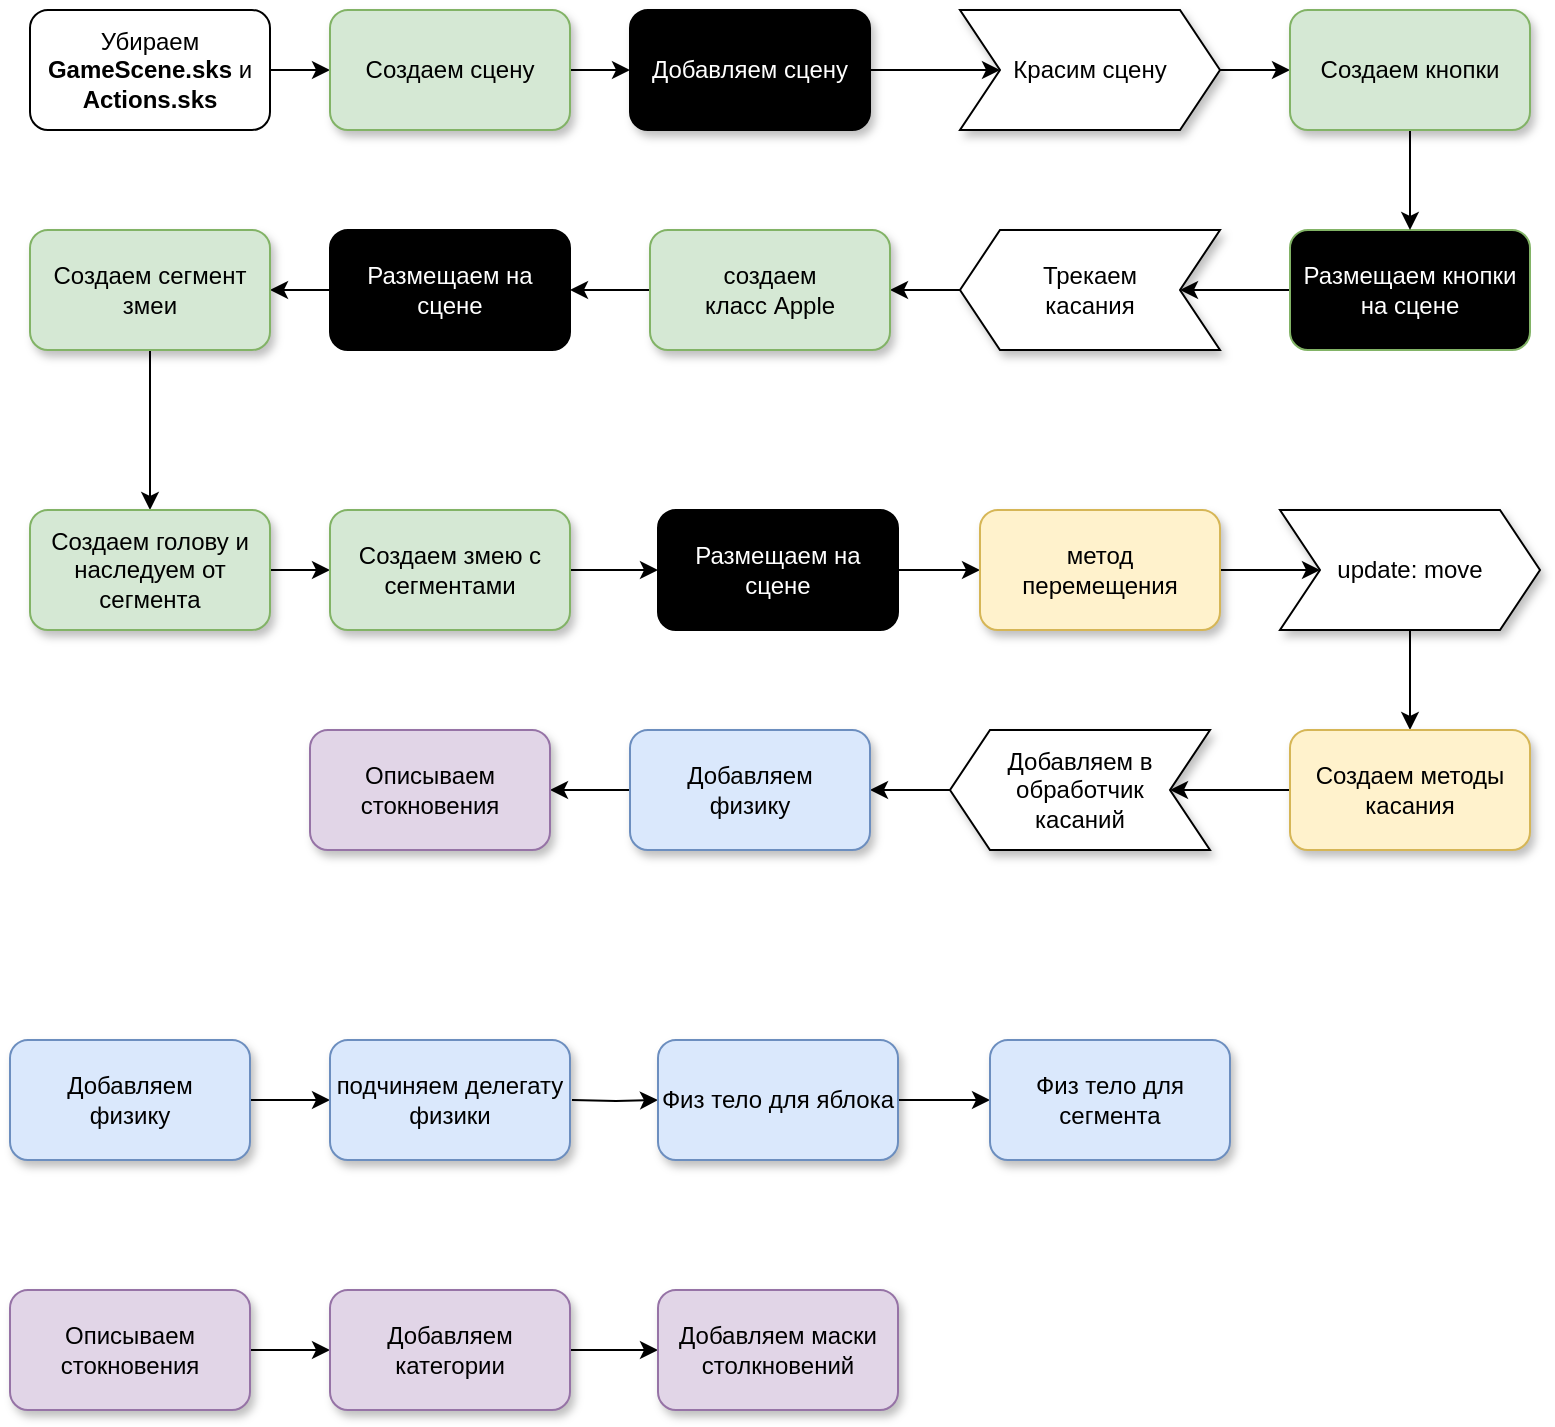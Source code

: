 <mxfile version="13.5.9" type="github">
  <diagram id="rtUFhnHfVkmdgCKiVbLg" name="Snake">
    <mxGraphModel dx="980" dy="667" grid="1" gridSize="10" guides="1" tooltips="1" connect="1" arrows="1" fold="1" page="1" pageScale="1" pageWidth="827" pageHeight="1169" math="0" shadow="0">
      <root>
        <mxCell id="0" />
        <mxCell id="1" parent="0" />
        <mxCell id="FlKFB4eoCFlWuuvvBIy5-28" style="edgeStyle=orthogonalEdgeStyle;rounded=0;orthogonalLoop=1;jettySize=auto;html=1;exitX=1;exitY=0.5;exitDx=0;exitDy=0;entryX=0;entryY=0.5;entryDx=0;entryDy=0;fontColor=#000000;" parent="1" source="FlKFB4eoCFlWuuvvBIy5-1" target="FlKFB4eoCFlWuuvvBIy5-26" edge="1">
          <mxGeometry relative="1" as="geometry" />
        </mxCell>
        <mxCell id="FlKFB4eoCFlWuuvvBIy5-1" value="Убираем &lt;span style=&quot;font-weight: 600&quot;&gt;GameScene.sks&lt;/span&gt; и &lt;span style=&quot;font-weight: 600&quot;&gt;Actions.sks&lt;/span&gt;" style="rounded=1;whiteSpace=wrap;html=1;" parent="1" vertex="1">
          <mxGeometry x="40" y="40" width="120" height="60" as="geometry" />
        </mxCell>
        <mxCell id="FlKFB4eoCFlWuuvvBIy5-6" value="" style="edgeStyle=orthogonalEdgeStyle;rounded=0;orthogonalLoop=1;jettySize=auto;html=1;entryX=0;entryY=0.5;entryDx=0;entryDy=0;" parent="1" source="FlKFB4eoCFlWuuvvBIy5-3" target="FlKFB4eoCFlWuuvvBIy5-20" edge="1">
          <mxGeometry relative="1" as="geometry">
            <mxPoint x="340" y="70.067" as="targetPoint" />
          </mxGeometry>
        </mxCell>
        <mxCell id="FlKFB4eoCFlWuuvvBIy5-3" value="Добавляем сцену" style="whiteSpace=wrap;html=1;rounded=1;fillColor=#000000;fontColor=#FFFFFF;sketch=0;shadow=1;" parent="1" vertex="1">
          <mxGeometry x="340" y="40" width="120" height="60" as="geometry" />
        </mxCell>
        <mxCell id="FlKFB4eoCFlWuuvvBIy5-16" value="" style="edgeStyle=orthogonalEdgeStyle;rounded=0;orthogonalLoop=1;jettySize=auto;html=1;fontColor=#FFFFFF;exitX=1;exitY=0.5;exitDx=0;exitDy=0;" parent="1" source="FlKFB4eoCFlWuuvvBIy5-20" target="FlKFB4eoCFlWuuvvBIy5-15" edge="1">
          <mxGeometry relative="1" as="geometry">
            <mxPoint x="460" y="70" as="sourcePoint" />
          </mxGeometry>
        </mxCell>
        <mxCell id="FlKFB4eoCFlWuuvvBIy5-24" style="edgeStyle=orthogonalEdgeStyle;rounded=0;orthogonalLoop=1;jettySize=auto;html=1;entryX=0;entryY=0.5;entryDx=0;entryDy=0;fontColor=#000000;" parent="1" source="FlKFB4eoCFlWuuvvBIy5-7" target="FlKFB4eoCFlWuuvvBIy5-23" edge="1">
          <mxGeometry relative="1" as="geometry">
            <Array as="points">
              <mxPoint x="730" y="190" />
            </Array>
          </mxGeometry>
        </mxCell>
        <mxCell id="FlKFB4eoCFlWuuvvBIy5-7" value="Размещаем кнопки на сцене" style="whiteSpace=wrap;html=1;rounded=1;strokeColor=#82b366;fontColor=#FFFFFF;fillColor=#000000;" parent="1" vertex="1">
          <mxGeometry x="670" y="150" width="120" height="60" as="geometry" />
        </mxCell>
        <mxCell id="FlKFB4eoCFlWuuvvBIy5-12" value="" style="edgeStyle=orthogonalEdgeStyle;rounded=0;orthogonalLoop=1;jettySize=auto;html=1;exitX=0;exitY=0.5;exitDx=0;exitDy=0;" parent="1" source="FlKFB4eoCFlWuuvvBIy5-23" target="FlKFB4eoCFlWuuvvBIy5-11" edge="1">
          <mxGeometry relative="1" as="geometry">
            <mxPoint x="520" y="190" as="sourcePoint" />
          </mxGeometry>
        </mxCell>
        <mxCell id="FlKFB4eoCFlWuuvvBIy5-14" value="" style="edgeStyle=orthogonalEdgeStyle;rounded=0;orthogonalLoop=1;jettySize=auto;html=1;" parent="1" source="FlKFB4eoCFlWuuvvBIy5-11" target="FlKFB4eoCFlWuuvvBIy5-13" edge="1">
          <mxGeometry relative="1" as="geometry" />
        </mxCell>
        <mxCell id="FlKFB4eoCFlWuuvvBIy5-11" value="&lt;div&gt;создаем &lt;br&gt;&lt;/div&gt;&lt;div&gt;класс Apple&lt;/div&gt;" style="whiteSpace=wrap;html=1;rounded=1;fillColor=#d5e8d4;strokeColor=#82b366;shadow=1;" parent="1" vertex="1">
          <mxGeometry x="350" y="150" width="120" height="60" as="geometry" />
        </mxCell>
        <mxCell id="FlKFB4eoCFlWuuvvBIy5-19" value="" style="edgeStyle=orthogonalEdgeStyle;rounded=0;orthogonalLoop=1;jettySize=auto;html=1;fontColor=#FFFFFF;" parent="1" source="FlKFB4eoCFlWuuvvBIy5-13" target="FlKFB4eoCFlWuuvvBIy5-18" edge="1">
          <mxGeometry relative="1" as="geometry" />
        </mxCell>
        <mxCell id="FlKFB4eoCFlWuuvvBIy5-13" value="Размещаем на сцене" style="whiteSpace=wrap;html=1;rounded=1;fillColor=#000000;fontColor=#FFFFFF;" parent="1" vertex="1">
          <mxGeometry x="190" y="150" width="120" height="60" as="geometry" />
        </mxCell>
        <mxCell id="FlKFB4eoCFlWuuvvBIy5-17" style="edgeStyle=orthogonalEdgeStyle;rounded=0;orthogonalLoop=1;jettySize=auto;html=1;fontColor=#FFFFFF;" parent="1" source="FlKFB4eoCFlWuuvvBIy5-15" target="FlKFB4eoCFlWuuvvBIy5-7" edge="1">
          <mxGeometry relative="1" as="geometry" />
        </mxCell>
        <mxCell id="FlKFB4eoCFlWuuvvBIy5-15" value="Создаем кнопки" style="whiteSpace=wrap;html=1;rounded=1;strokeColor=#82b366;fillColor=#d5e8d4;shadow=1;" parent="1" vertex="1">
          <mxGeometry x="670" y="40" width="120" height="60" as="geometry" />
        </mxCell>
        <mxCell id="sQ0nPkpXrDJ02ECzJhpP-2" value="" style="edgeStyle=orthogonalEdgeStyle;rounded=0;orthogonalLoop=1;jettySize=auto;html=1;" edge="1" parent="1" source="FlKFB4eoCFlWuuvvBIy5-18" target="sQ0nPkpXrDJ02ECzJhpP-1">
          <mxGeometry relative="1" as="geometry" />
        </mxCell>
        <mxCell id="FlKFB4eoCFlWuuvvBIy5-18" value="Создаем сегмент змеи" style="whiteSpace=wrap;html=1;rounded=1;fillColor=#d5e8d4;strokeColor=#82b366;shadow=1;" parent="1" vertex="1">
          <mxGeometry x="40" y="150" width="120" height="60" as="geometry" />
        </mxCell>
        <mxCell id="FlKFB4eoCFlWuuvvBIy5-20" value="Красим сцену" style="shape=step;perimeter=stepPerimeter;whiteSpace=wrap;html=1;fixedSize=1;shadow=1;sketch=0;fillColor=#FFFFFF;" parent="1" vertex="1">
          <mxGeometry x="505" y="40" width="130" height="60" as="geometry" />
        </mxCell>
        <mxCell id="FlKFB4eoCFlWuuvvBIy5-23" value="&lt;div&gt;Трекаем &lt;br&gt;&lt;/div&gt;&lt;div&gt;касания&lt;/div&gt;" style="shape=step;perimeter=stepPerimeter;whiteSpace=wrap;html=1;fixedSize=1;shadow=1;sketch=0;fillColor=#FFFFFF;direction=west;align=center;" parent="1" vertex="1">
          <mxGeometry x="505" y="150" width="130" height="60" as="geometry" />
        </mxCell>
        <mxCell id="FlKFB4eoCFlWuuvvBIy5-29" style="edgeStyle=orthogonalEdgeStyle;rounded=0;orthogonalLoop=1;jettySize=auto;html=1;exitX=1;exitY=0.5;exitDx=0;exitDy=0;entryX=0;entryY=0.5;entryDx=0;entryDy=0;fontColor=#000000;" parent="1" source="FlKFB4eoCFlWuuvvBIy5-26" target="FlKFB4eoCFlWuuvvBIy5-3" edge="1">
          <mxGeometry relative="1" as="geometry" />
        </mxCell>
        <mxCell id="FlKFB4eoCFlWuuvvBIy5-26" value="Создаем сцену" style="whiteSpace=wrap;html=1;rounded=1;fillColor=#d5e8d4;strokeColor=#82b366;shadow=1;" parent="1" vertex="1">
          <mxGeometry x="190" y="40" width="120" height="60" as="geometry" />
        </mxCell>
        <mxCell id="sQ0nPkpXrDJ02ECzJhpP-4" value="" style="edgeStyle=orthogonalEdgeStyle;rounded=0;orthogonalLoop=1;jettySize=auto;html=1;" edge="1" parent="1" source="sQ0nPkpXrDJ02ECzJhpP-1" target="sQ0nPkpXrDJ02ECzJhpP-3">
          <mxGeometry relative="1" as="geometry" />
        </mxCell>
        <mxCell id="sQ0nPkpXrDJ02ECzJhpP-1" value="Создаем голову и наследуем от сегмента" style="whiteSpace=wrap;html=1;rounded=1;shadow=1;strokeColor=#82b366;fillColor=#d5e8d4;" vertex="1" parent="1">
          <mxGeometry x="40" y="290" width="120" height="60" as="geometry" />
        </mxCell>
        <mxCell id="sQ0nPkpXrDJ02ECzJhpP-8" style="edgeStyle=orthogonalEdgeStyle;rounded=0;orthogonalLoop=1;jettySize=auto;html=1;exitX=1;exitY=0.5;exitDx=0;exitDy=0;entryX=0;entryY=0.5;entryDx=0;entryDy=0;" edge="1" parent="1" source="sQ0nPkpXrDJ02ECzJhpP-3" target="sQ0nPkpXrDJ02ECzJhpP-7">
          <mxGeometry relative="1" as="geometry" />
        </mxCell>
        <mxCell id="sQ0nPkpXrDJ02ECzJhpP-3" value="Создаем змею с сегментами" style="whiteSpace=wrap;html=1;rounded=1;shadow=1;strokeColor=#82b366;fillColor=#d5e8d4;" vertex="1" parent="1">
          <mxGeometry x="190" y="290" width="120" height="60" as="geometry" />
        </mxCell>
        <mxCell id="sQ0nPkpXrDJ02ECzJhpP-10" value="" style="edgeStyle=orthogonalEdgeStyle;rounded=0;orthogonalLoop=1;jettySize=auto;html=1;entryX=0;entryY=0.5;entryDx=0;entryDy=0;" edge="1" parent="1" source="sQ0nPkpXrDJ02ECzJhpP-7" target="sQ0nPkpXrDJ02ECzJhpP-15">
          <mxGeometry relative="1" as="geometry">
            <mxPoint x="525" y="320" as="targetPoint" />
          </mxGeometry>
        </mxCell>
        <mxCell id="sQ0nPkpXrDJ02ECzJhpP-7" value="Размещаем на сцене" style="whiteSpace=wrap;html=1;rounded=1;fillColor=#000000;fontColor=#FFFFFF;" vertex="1" parent="1">
          <mxGeometry x="354" y="290" width="120" height="60" as="geometry" />
        </mxCell>
        <mxCell id="sQ0nPkpXrDJ02ECzJhpP-12" value="" style="edgeStyle=orthogonalEdgeStyle;rounded=0;orthogonalLoop=1;jettySize=auto;html=1;exitX=1;exitY=0.5;exitDx=0;exitDy=0;" edge="1" parent="1" source="sQ0nPkpXrDJ02ECzJhpP-15" target="sQ0nPkpXrDJ02ECzJhpP-11">
          <mxGeometry relative="1" as="geometry">
            <mxPoint x="635" y="320" as="sourcePoint" />
          </mxGeometry>
        </mxCell>
        <mxCell id="sQ0nPkpXrDJ02ECzJhpP-14" value="" style="edgeStyle=orthogonalEdgeStyle;rounded=0;orthogonalLoop=1;jettySize=auto;html=1;" edge="1" parent="1" source="sQ0nPkpXrDJ02ECzJhpP-11" target="sQ0nPkpXrDJ02ECzJhpP-13">
          <mxGeometry relative="1" as="geometry" />
        </mxCell>
        <mxCell id="sQ0nPkpXrDJ02ECzJhpP-11" value="update: move" style="shape=step;perimeter=stepPerimeter;whiteSpace=wrap;html=1;fixedSize=1;shadow=1;sketch=0;fillColor=#FFFFFF;" vertex="1" parent="1">
          <mxGeometry x="665" y="290" width="130" height="60" as="geometry" />
        </mxCell>
        <mxCell id="sQ0nPkpXrDJ02ECzJhpP-17" value="" style="edgeStyle=orthogonalEdgeStyle;rounded=0;orthogonalLoop=1;jettySize=auto;html=1;" edge="1" parent="1" source="sQ0nPkpXrDJ02ECzJhpP-13" target="sQ0nPkpXrDJ02ECzJhpP-16">
          <mxGeometry relative="1" as="geometry" />
        </mxCell>
        <mxCell id="sQ0nPkpXrDJ02ECzJhpP-13" value="Создаем методы касания" style="whiteSpace=wrap;html=1;rounded=1;shadow=1;strokeColor=#d6b656;fillColor=#fff2cc;" vertex="1" parent="1">
          <mxGeometry x="670" y="400" width="120" height="60" as="geometry" />
        </mxCell>
        <mxCell id="sQ0nPkpXrDJ02ECzJhpP-15" value="&lt;div&gt;метод&lt;/div&gt;&lt;div&gt; перемещения&lt;/div&gt;" style="whiteSpace=wrap;html=1;rounded=1;shadow=1;strokeColor=#d6b656;fillColor=#fff2cc;" vertex="1" parent="1">
          <mxGeometry x="515" y="290" width="120" height="60" as="geometry" />
        </mxCell>
        <mxCell id="sQ0nPkpXrDJ02ECzJhpP-19" value="" style="edgeStyle=orthogonalEdgeStyle;rounded=0;orthogonalLoop=1;jettySize=auto;html=1;" edge="1" parent="1" source="sQ0nPkpXrDJ02ECzJhpP-16" target="sQ0nPkpXrDJ02ECzJhpP-18">
          <mxGeometry relative="1" as="geometry" />
        </mxCell>
        <mxCell id="sQ0nPkpXrDJ02ECzJhpP-16" value="&lt;div&gt;Добавляем в обработчик&lt;/div&gt;&lt;div&gt; касаний&lt;/div&gt;" style="shape=step;perimeter=stepPerimeter;whiteSpace=wrap;html=1;fixedSize=1;shadow=1;sketch=0;fillColor=#FFFFFF;direction=west;align=center;" vertex="1" parent="1">
          <mxGeometry x="500" y="400" width="130" height="60" as="geometry" />
        </mxCell>
        <mxCell id="sQ0nPkpXrDJ02ECzJhpP-28" value="" style="edgeStyle=orthogonalEdgeStyle;rounded=0;orthogonalLoop=1;jettySize=auto;html=1;" edge="1" parent="1" source="sQ0nPkpXrDJ02ECzJhpP-18" target="sQ0nPkpXrDJ02ECzJhpP-27">
          <mxGeometry relative="1" as="geometry" />
        </mxCell>
        <mxCell id="sQ0nPkpXrDJ02ECzJhpP-18" value="&lt;div&gt;Добавляем &lt;br&gt;&lt;/div&gt;&lt;div&gt;физику&lt;br&gt;&lt;/div&gt;" style="whiteSpace=wrap;html=1;rounded=1;shadow=1;strokeColor=#6c8ebf;fillColor=#dae8fc;" vertex="1" parent="1">
          <mxGeometry x="340" y="400" width="120" height="60" as="geometry" />
        </mxCell>
        <mxCell id="sQ0nPkpXrDJ02ECzJhpP-22" value="" style="edgeStyle=orthogonalEdgeStyle;rounded=0;orthogonalLoop=1;jettySize=auto;html=1;" edge="1" parent="1" source="sQ0nPkpXrDJ02ECzJhpP-20" target="sQ0nPkpXrDJ02ECzJhpP-21">
          <mxGeometry relative="1" as="geometry" />
        </mxCell>
        <mxCell id="sQ0nPkpXrDJ02ECzJhpP-20" value="&lt;div&gt;Добавляем &lt;br&gt;&lt;/div&gt;&lt;div&gt;физику&lt;br&gt;&lt;/div&gt;" style="whiteSpace=wrap;html=1;rounded=1;shadow=1;strokeColor=#6c8ebf;fillColor=#dae8fc;" vertex="1" parent="1">
          <mxGeometry x="30" y="555" width="120" height="60" as="geometry" />
        </mxCell>
        <mxCell id="sQ0nPkpXrDJ02ECzJhpP-24" value="" style="edgeStyle=orthogonalEdgeStyle;rounded=0;orthogonalLoop=1;jettySize=auto;html=1;" edge="1" parent="1" target="sQ0nPkpXrDJ02ECzJhpP-23">
          <mxGeometry relative="1" as="geometry">
            <mxPoint x="311" y="585" as="sourcePoint" />
          </mxGeometry>
        </mxCell>
        <mxCell id="sQ0nPkpXrDJ02ECzJhpP-21" value="подчиняем делегату физики" style="whiteSpace=wrap;html=1;rounded=1;shadow=1;strokeColor=#6c8ebf;fillColor=#dae8fc;" vertex="1" parent="1">
          <mxGeometry x="190" y="555" width="120" height="60" as="geometry" />
        </mxCell>
        <mxCell id="sQ0nPkpXrDJ02ECzJhpP-26" value="" style="edgeStyle=orthogonalEdgeStyle;rounded=0;orthogonalLoop=1;jettySize=auto;html=1;" edge="1" parent="1" source="sQ0nPkpXrDJ02ECzJhpP-23" target="sQ0nPkpXrDJ02ECzJhpP-25">
          <mxGeometry relative="1" as="geometry" />
        </mxCell>
        <mxCell id="sQ0nPkpXrDJ02ECzJhpP-23" value="Физ тело для яблока" style="whiteSpace=wrap;html=1;rounded=1;shadow=1;strokeColor=#6c8ebf;fillColor=#dae8fc;" vertex="1" parent="1">
          <mxGeometry x="354" y="555" width="120" height="60" as="geometry" />
        </mxCell>
        <mxCell id="sQ0nPkpXrDJ02ECzJhpP-25" value="Физ тело для сегмента" style="whiteSpace=wrap;html=1;rounded=1;shadow=1;strokeColor=#6c8ebf;fillColor=#dae8fc;" vertex="1" parent="1">
          <mxGeometry x="520" y="555" width="120" height="60" as="geometry" />
        </mxCell>
        <mxCell id="sQ0nPkpXrDJ02ECzJhpP-27" value="Описываем стокновения" style="whiteSpace=wrap;html=1;rounded=1;shadow=1;strokeColor=#9673a6;fillColor=#e1d5e7;" vertex="1" parent="1">
          <mxGeometry x="180" y="400" width="120" height="60" as="geometry" />
        </mxCell>
        <mxCell id="sQ0nPkpXrDJ02ECzJhpP-31" value="" style="edgeStyle=orthogonalEdgeStyle;rounded=0;orthogonalLoop=1;jettySize=auto;html=1;" edge="1" parent="1" source="sQ0nPkpXrDJ02ECzJhpP-29" target="sQ0nPkpXrDJ02ECzJhpP-30">
          <mxGeometry relative="1" as="geometry" />
        </mxCell>
        <mxCell id="sQ0nPkpXrDJ02ECzJhpP-29" value="Описываем стокновения" style="whiteSpace=wrap;html=1;rounded=1;shadow=1;strokeColor=#9673a6;fillColor=#e1d5e7;" vertex="1" parent="1">
          <mxGeometry x="30" y="680" width="120" height="60" as="geometry" />
        </mxCell>
        <mxCell id="sQ0nPkpXrDJ02ECzJhpP-33" value="" style="edgeStyle=orthogonalEdgeStyle;rounded=0;orthogonalLoop=1;jettySize=auto;html=1;" edge="1" parent="1" source="sQ0nPkpXrDJ02ECzJhpP-30" target="sQ0nPkpXrDJ02ECzJhpP-32">
          <mxGeometry relative="1" as="geometry" />
        </mxCell>
        <mxCell id="sQ0nPkpXrDJ02ECzJhpP-30" value="Добавляем категории" style="whiteSpace=wrap;html=1;rounded=1;shadow=1;strokeColor=#9673a6;fillColor=#e1d5e7;" vertex="1" parent="1">
          <mxGeometry x="190" y="680" width="120" height="60" as="geometry" />
        </mxCell>
        <mxCell id="sQ0nPkpXrDJ02ECzJhpP-32" value="Добавляем маски столкновений" style="whiteSpace=wrap;html=1;rounded=1;shadow=1;strokeColor=#9673a6;fillColor=#e1d5e7;" vertex="1" parent="1">
          <mxGeometry x="354" y="680" width="120" height="60" as="geometry" />
        </mxCell>
      </root>
    </mxGraphModel>
  </diagram>
</mxfile>
